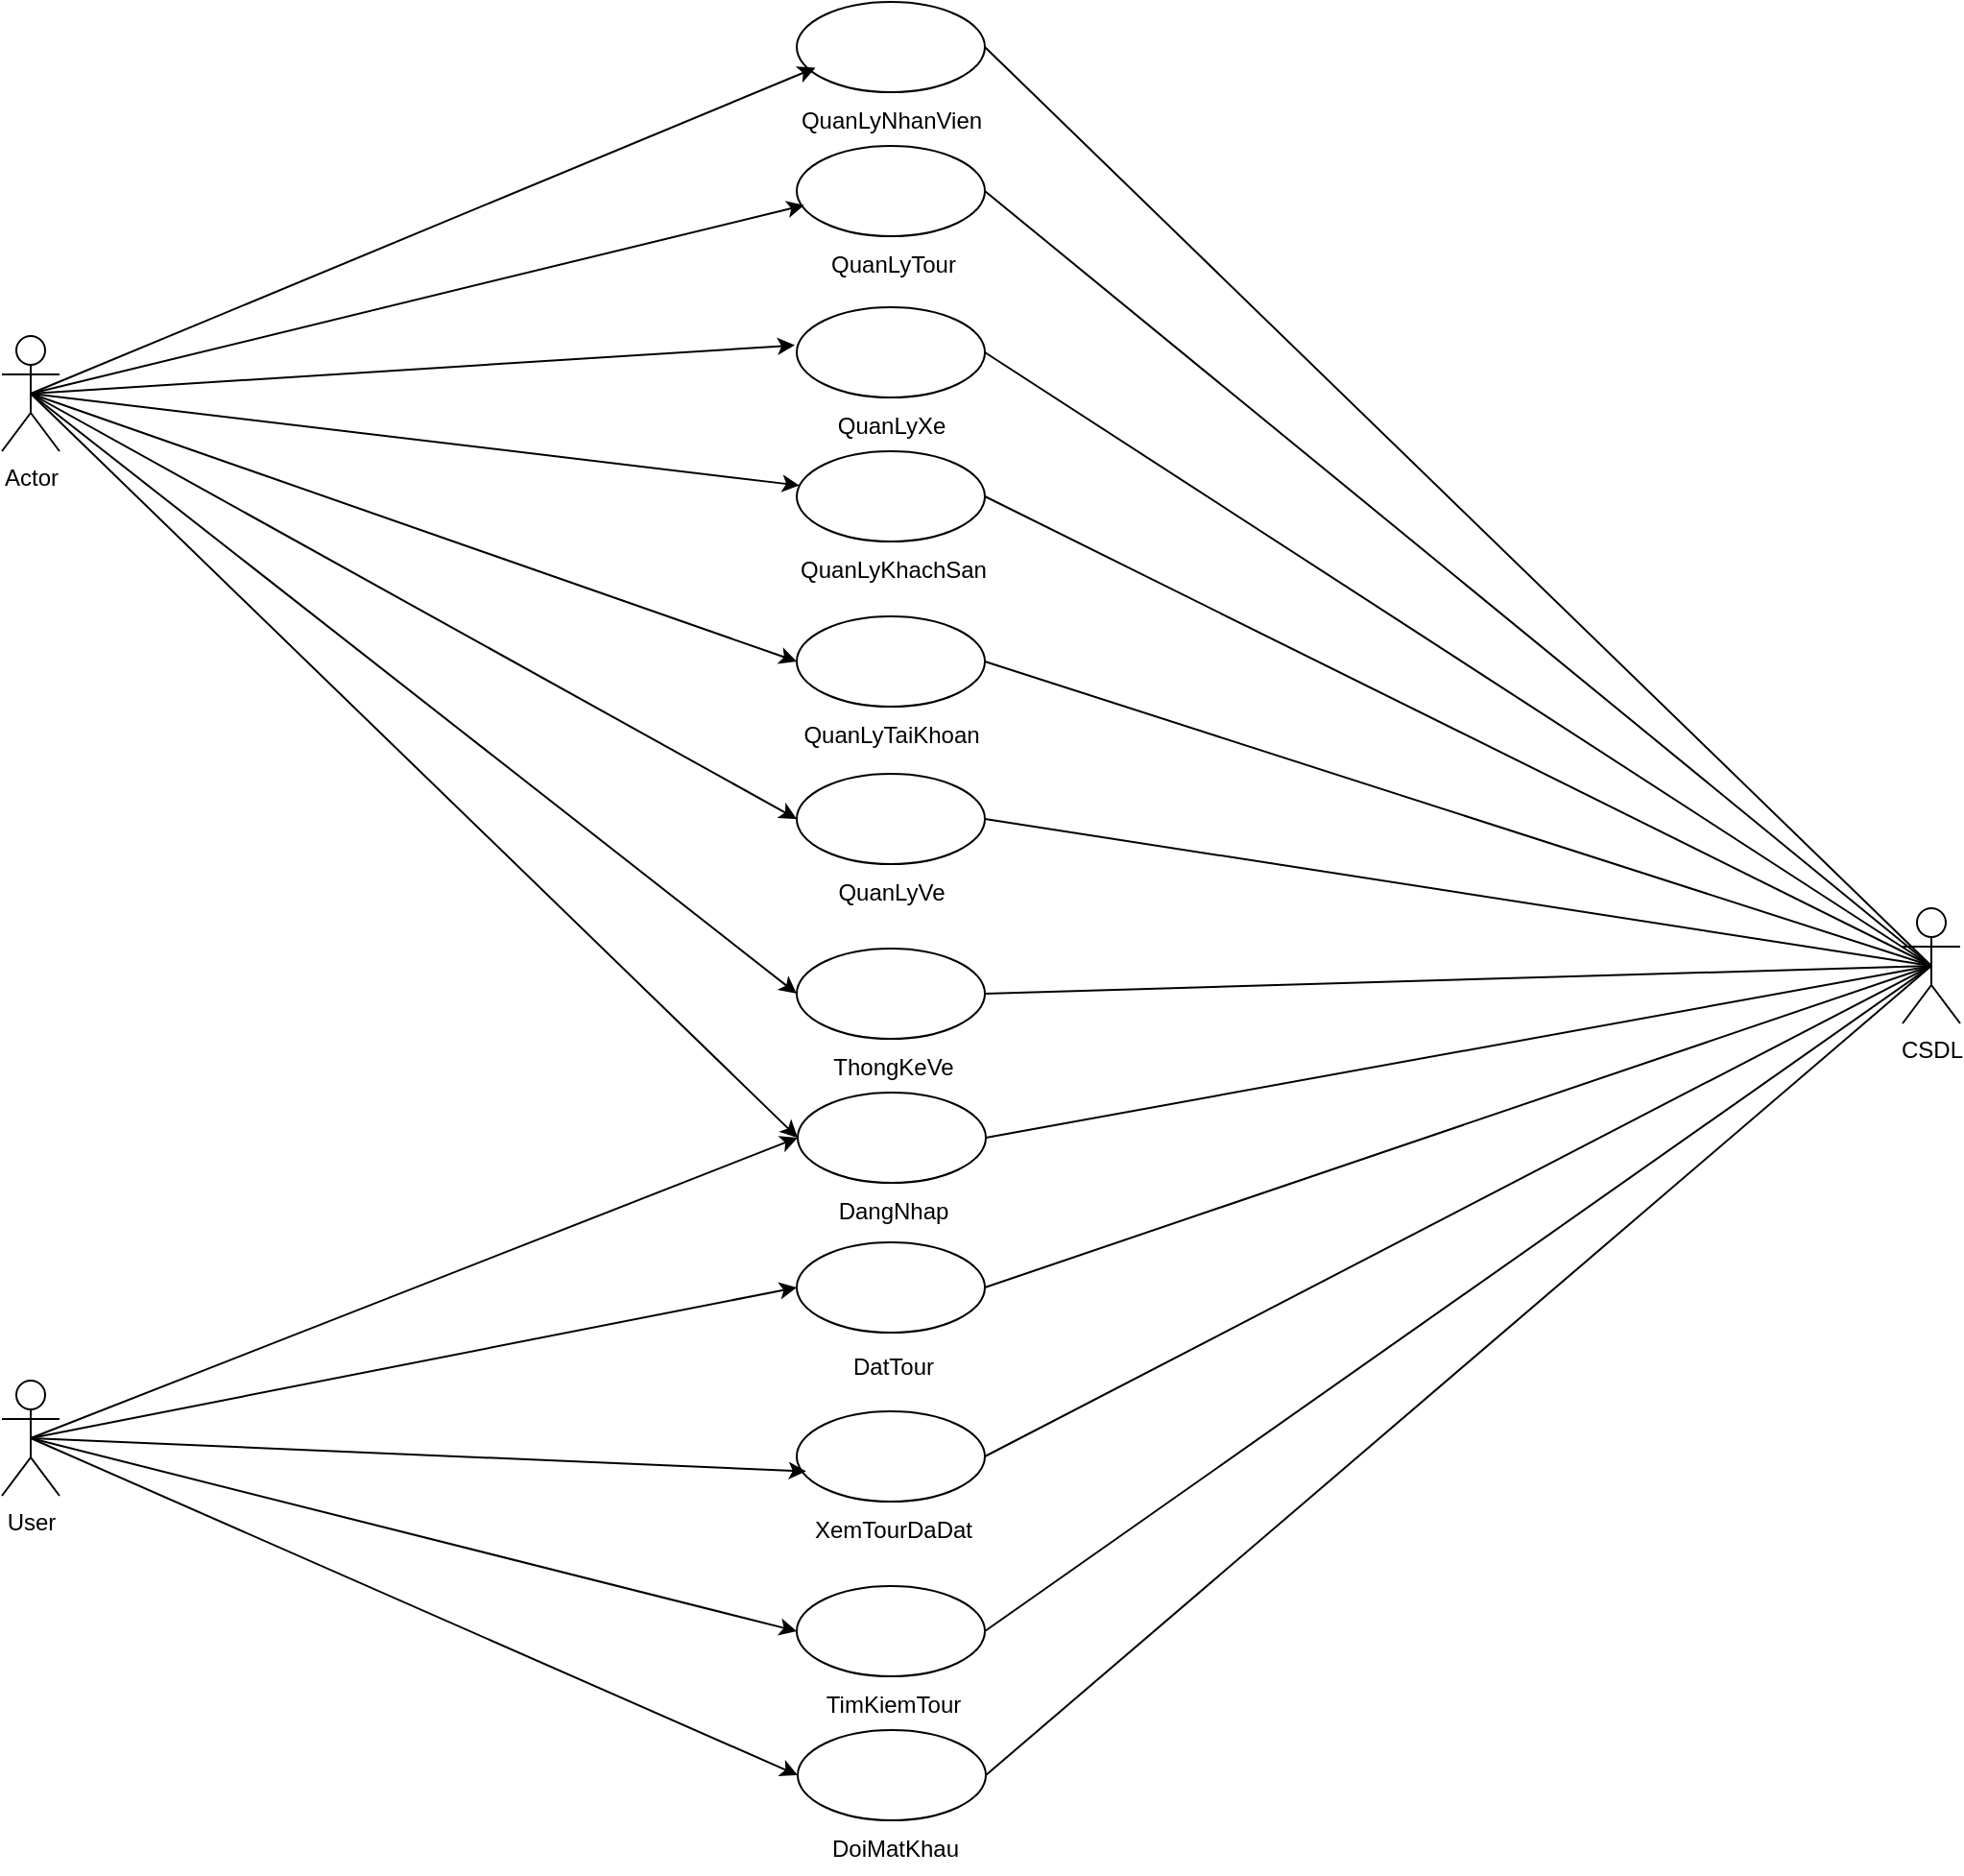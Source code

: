 <mxfile version="25.0.3">
  <diagram id="YxTKDLpyDV4XJktbYt4k" name="Trang-1">
    <mxGraphModel dx="2736" dy="2291" grid="0" gridSize="10" guides="1" tooltips="1" connect="1" arrows="1" fold="1" page="1" pageScale="1" pageWidth="827" pageHeight="1169" math="0" shadow="0">
      <root>
        <mxCell id="0" />
        <mxCell id="1" parent="0" />
        <mxCell id="a-geqcwUkMSqw7iS0w4w-1" value="" style="ellipse;whiteSpace=wrap;html=1;" vertex="1" parent="1">
          <mxGeometry x="334" y="-502" width="98" height="47" as="geometry" />
        </mxCell>
        <mxCell id="a-geqcwUkMSqw7iS0w4w-2" value="QuanLyNhanVien" style="text;html=1;align=center;verticalAlign=middle;resizable=0;points=[];autosize=1;strokeColor=none;fillColor=none;" vertex="1" parent="1">
          <mxGeometry x="327" y="-453" width="112" height="26" as="geometry" />
        </mxCell>
        <mxCell id="a-geqcwUkMSqw7iS0w4w-5" value="" style="ellipse;whiteSpace=wrap;html=1;" vertex="1" parent="1">
          <mxGeometry x="334" y="-427" width="98" height="47" as="geometry" />
        </mxCell>
        <mxCell id="a-geqcwUkMSqw7iS0w4w-6" value="QuanLyTour" style="text;html=1;align=center;verticalAlign=middle;resizable=0;points=[];autosize=1;strokeColor=none;fillColor=none;" vertex="1" parent="1">
          <mxGeometry x="342" y="-378" width="83" height="26" as="geometry" />
        </mxCell>
        <mxCell id="a-geqcwUkMSqw7iS0w4w-7" value="" style="ellipse;whiteSpace=wrap;html=1;" vertex="1" parent="1">
          <mxGeometry x="334" y="-343" width="98" height="47" as="geometry" />
        </mxCell>
        <mxCell id="a-geqcwUkMSqw7iS0w4w-8" value="QuanLyXe" style="text;html=1;align=center;verticalAlign=middle;resizable=0;points=[];autosize=1;strokeColor=none;fillColor=none;" vertex="1" parent="1">
          <mxGeometry x="346" y="-294" width="74" height="26" as="geometry" />
        </mxCell>
        <mxCell id="a-geqcwUkMSqw7iS0w4w-9" value="" style="ellipse;whiteSpace=wrap;html=1;" vertex="1" parent="1">
          <mxGeometry x="334" y="-268" width="98" height="47" as="geometry" />
        </mxCell>
        <mxCell id="a-geqcwUkMSqw7iS0w4w-10" value="QuanLyKhachSan" style="text;html=1;align=center;verticalAlign=middle;resizable=0;points=[];autosize=1;strokeColor=none;fillColor=none;" vertex="1" parent="1">
          <mxGeometry x="326" y="-219" width="115" height="26" as="geometry" />
        </mxCell>
        <mxCell id="a-geqcwUkMSqw7iS0w4w-11" value="" style="ellipse;whiteSpace=wrap;html=1;" vertex="1" parent="1">
          <mxGeometry x="334" y="-182" width="98" height="47" as="geometry" />
        </mxCell>
        <mxCell id="a-geqcwUkMSqw7iS0w4w-12" value="QuanLyTaiKhoan" style="text;html=1;align=center;verticalAlign=middle;resizable=0;points=[];autosize=1;strokeColor=none;fillColor=none;" vertex="1" parent="1">
          <mxGeometry x="328" y="-133" width="110" height="26" as="geometry" />
        </mxCell>
        <mxCell id="a-geqcwUkMSqw7iS0w4w-13" value="" style="ellipse;whiteSpace=wrap;html=1;" vertex="1" parent="1">
          <mxGeometry x="334" y="-100" width="98" height="47" as="geometry" />
        </mxCell>
        <mxCell id="a-geqcwUkMSqw7iS0w4w-14" value="QuanLyVe" style="text;html=1;align=center;verticalAlign=middle;resizable=0;points=[];autosize=1;strokeColor=none;fillColor=none;" vertex="1" parent="1">
          <mxGeometry x="346" y="-51" width="74" height="26" as="geometry" />
        </mxCell>
        <mxCell id="a-geqcwUkMSqw7iS0w4w-15" value="" style="ellipse;whiteSpace=wrap;html=1;" vertex="1" parent="1">
          <mxGeometry x="334" y="-9" width="98" height="47" as="geometry" />
        </mxCell>
        <mxCell id="a-geqcwUkMSqw7iS0w4w-16" value="ThongKeVe" style="text;html=1;align=center;verticalAlign=middle;resizable=0;points=[];autosize=1;strokeColor=none;fillColor=none;" vertex="1" parent="1">
          <mxGeometry x="343" y="40" width="81" height="26" as="geometry" />
        </mxCell>
        <mxCell id="a-geqcwUkMSqw7iS0w4w-17" value="" style="ellipse;whiteSpace=wrap;html=1;" vertex="1" parent="1">
          <mxGeometry x="334.5" y="66" width="98" height="47" as="geometry" />
        </mxCell>
        <mxCell id="a-geqcwUkMSqw7iS0w4w-18" value="DangNhap" style="text;html=1;align=center;verticalAlign=middle;resizable=0;points=[];autosize=1;strokeColor=none;fillColor=none;" vertex="1" parent="1">
          <mxGeometry x="346.5" y="115" width="75" height="26" as="geometry" />
        </mxCell>
        <mxCell id="a-geqcwUkMSqw7iS0w4w-19" value="" style="ellipse;whiteSpace=wrap;html=1;" vertex="1" parent="1">
          <mxGeometry x="334" y="144" width="98" height="47" as="geometry" />
        </mxCell>
        <mxCell id="a-geqcwUkMSqw7iS0w4w-20" value="DatTour" style="text;html=1;align=center;verticalAlign=middle;resizable=0;points=[];autosize=1;strokeColor=none;fillColor=none;" vertex="1" parent="1">
          <mxGeometry x="353.5" y="196" width="60" height="26" as="geometry" />
        </mxCell>
        <mxCell id="a-geqcwUkMSqw7iS0w4w-21" value="" style="ellipse;whiteSpace=wrap;html=1;" vertex="1" parent="1">
          <mxGeometry x="334" y="232" width="98" height="47" as="geometry" />
        </mxCell>
        <mxCell id="a-geqcwUkMSqw7iS0w4w-22" value="XemTourDaDat" style="text;html=1;align=center;verticalAlign=middle;resizable=0;points=[];autosize=1;strokeColor=none;fillColor=none;" vertex="1" parent="1">
          <mxGeometry x="334" y="281" width="100" height="26" as="geometry" />
        </mxCell>
        <mxCell id="a-geqcwUkMSqw7iS0w4w-23" value="" style="ellipse;whiteSpace=wrap;html=1;" vertex="1" parent="1">
          <mxGeometry x="334" y="323" width="98" height="47" as="geometry" />
        </mxCell>
        <mxCell id="a-geqcwUkMSqw7iS0w4w-24" value="TimKiemTour" style="text;html=1;align=center;verticalAlign=middle;resizable=0;points=[];autosize=1;strokeColor=none;fillColor=none;" vertex="1" parent="1">
          <mxGeometry x="340" y="372" width="88" height="26" as="geometry" />
        </mxCell>
        <mxCell id="a-geqcwUkMSqw7iS0w4w-26" value="" style="ellipse;whiteSpace=wrap;html=1;" vertex="1" parent="1">
          <mxGeometry x="334.5" y="398" width="98" height="47" as="geometry" />
        </mxCell>
        <mxCell id="a-geqcwUkMSqw7iS0w4w-27" value="DoiMatKhau" style="text;html=1;align=center;verticalAlign=middle;resizable=0;points=[];autosize=1;strokeColor=none;fillColor=none;" vertex="1" parent="1">
          <mxGeometry x="342.5" y="447" width="84" height="26" as="geometry" />
        </mxCell>
        <mxCell id="a-geqcwUkMSqw7iS0w4w-49" style="rounded=0;orthogonalLoop=1;jettySize=auto;html=1;exitX=0.5;exitY=0.5;exitDx=0;exitDy=0;exitPerimeter=0;entryX=0;entryY=0.5;entryDx=0;entryDy=0;" edge="1" parent="1" source="a-geqcwUkMSqw7iS0w4w-28" target="a-geqcwUkMSqw7iS0w4w-17">
          <mxGeometry relative="1" as="geometry" />
        </mxCell>
        <mxCell id="a-geqcwUkMSqw7iS0w4w-50" style="rounded=0;orthogonalLoop=1;jettySize=auto;html=1;exitX=0.5;exitY=0.5;exitDx=0;exitDy=0;exitPerimeter=0;entryX=0;entryY=0.5;entryDx=0;entryDy=0;" edge="1" parent="1" source="a-geqcwUkMSqw7iS0w4w-28" target="a-geqcwUkMSqw7iS0w4w-19">
          <mxGeometry relative="1" as="geometry" />
        </mxCell>
        <mxCell id="a-geqcwUkMSqw7iS0w4w-52" style="rounded=0;orthogonalLoop=1;jettySize=auto;html=1;exitX=0.5;exitY=0.5;exitDx=0;exitDy=0;exitPerimeter=0;entryX=0;entryY=0.5;entryDx=0;entryDy=0;" edge="1" parent="1" source="a-geqcwUkMSqw7iS0w4w-28" target="a-geqcwUkMSqw7iS0w4w-23">
          <mxGeometry relative="1" as="geometry" />
        </mxCell>
        <mxCell id="a-geqcwUkMSqw7iS0w4w-28" value="User" style="shape=umlActor;verticalLabelPosition=bottom;verticalAlign=top;html=1;outlineConnect=0;align=center;" vertex="1" parent="1">
          <mxGeometry x="-80" y="216" width="30" height="60" as="geometry" />
        </mxCell>
        <mxCell id="a-geqcwUkMSqw7iS0w4w-44" style="rounded=0;orthogonalLoop=1;jettySize=auto;html=1;exitX=0.5;exitY=0.5;exitDx=0;exitDy=0;exitPerimeter=0;" edge="1" parent="1" source="a-geqcwUkMSqw7iS0w4w-37" target="a-geqcwUkMSqw7iS0w4w-9">
          <mxGeometry relative="1" as="geometry" />
        </mxCell>
        <mxCell id="a-geqcwUkMSqw7iS0w4w-45" style="rounded=0;orthogonalLoop=1;jettySize=auto;html=1;exitX=0.5;exitY=0.5;exitDx=0;exitDy=0;exitPerimeter=0;entryX=0;entryY=0.5;entryDx=0;entryDy=0;" edge="1" parent="1" source="a-geqcwUkMSqw7iS0w4w-37" target="a-geqcwUkMSqw7iS0w4w-11">
          <mxGeometry relative="1" as="geometry" />
        </mxCell>
        <mxCell id="a-geqcwUkMSqw7iS0w4w-46" style="rounded=0;orthogonalLoop=1;jettySize=auto;html=1;exitX=0.5;exitY=0.5;exitDx=0;exitDy=0;exitPerimeter=0;entryX=0;entryY=0.5;entryDx=0;entryDy=0;" edge="1" parent="1" source="a-geqcwUkMSqw7iS0w4w-37" target="a-geqcwUkMSqw7iS0w4w-13">
          <mxGeometry relative="1" as="geometry" />
        </mxCell>
        <mxCell id="a-geqcwUkMSqw7iS0w4w-47" style="rounded=0;orthogonalLoop=1;jettySize=auto;html=1;exitX=0.5;exitY=0.5;exitDx=0;exitDy=0;exitPerimeter=0;entryX=0;entryY=0.5;entryDx=0;entryDy=0;" edge="1" parent="1" source="a-geqcwUkMSqw7iS0w4w-37" target="a-geqcwUkMSqw7iS0w4w-15">
          <mxGeometry relative="1" as="geometry" />
        </mxCell>
        <mxCell id="a-geqcwUkMSqw7iS0w4w-48" style="rounded=0;orthogonalLoop=1;jettySize=auto;html=1;exitX=0.5;exitY=0.5;exitDx=0;exitDy=0;exitPerimeter=0;entryX=0;entryY=0.5;entryDx=0;entryDy=0;" edge="1" parent="1" source="a-geqcwUkMSqw7iS0w4w-37" target="a-geqcwUkMSqw7iS0w4w-17">
          <mxGeometry relative="1" as="geometry" />
        </mxCell>
        <mxCell id="a-geqcwUkMSqw7iS0w4w-37" value="Actor" style="shape=umlActor;verticalLabelPosition=bottom;verticalAlign=top;html=1;outlineConnect=0;" vertex="1" parent="1">
          <mxGeometry x="-80" y="-328" width="30" height="60" as="geometry" />
        </mxCell>
        <mxCell id="a-geqcwUkMSqw7iS0w4w-41" style="rounded=0;orthogonalLoop=1;jettySize=auto;html=1;exitX=0.5;exitY=0.5;exitDx=0;exitDy=0;exitPerimeter=0;entryX=0.099;entryY=0.73;entryDx=0;entryDy=0;entryPerimeter=0;" edge="1" parent="1" source="a-geqcwUkMSqw7iS0w4w-37" target="a-geqcwUkMSqw7iS0w4w-1">
          <mxGeometry relative="1" as="geometry" />
        </mxCell>
        <mxCell id="a-geqcwUkMSqw7iS0w4w-42" style="rounded=0;orthogonalLoop=1;jettySize=auto;html=1;exitX=0.5;exitY=0.5;exitDx=0;exitDy=0;exitPerimeter=0;entryX=0.04;entryY=0.657;entryDx=0;entryDy=0;entryPerimeter=0;" edge="1" parent="1" source="a-geqcwUkMSqw7iS0w4w-37" target="a-geqcwUkMSqw7iS0w4w-5">
          <mxGeometry relative="1" as="geometry" />
        </mxCell>
        <mxCell id="a-geqcwUkMSqw7iS0w4w-43" style="rounded=0;orthogonalLoop=1;jettySize=auto;html=1;exitX=0.5;exitY=0.5;exitDx=0;exitDy=0;exitPerimeter=0;entryX=-0.01;entryY=0.421;entryDx=0;entryDy=0;entryPerimeter=0;" edge="1" parent="1" source="a-geqcwUkMSqw7iS0w4w-37" target="a-geqcwUkMSqw7iS0w4w-7">
          <mxGeometry relative="1" as="geometry" />
        </mxCell>
        <mxCell id="a-geqcwUkMSqw7iS0w4w-51" style="rounded=0;orthogonalLoop=1;jettySize=auto;html=1;exitX=0.5;exitY=0.5;exitDx=0;exitDy=0;exitPerimeter=0;entryX=0.05;entryY=0.665;entryDx=0;entryDy=0;entryPerimeter=0;" edge="1" parent="1" source="a-geqcwUkMSqw7iS0w4w-28" target="a-geqcwUkMSqw7iS0w4w-21">
          <mxGeometry relative="1" as="geometry" />
        </mxCell>
        <mxCell id="a-geqcwUkMSqw7iS0w4w-53" style="rounded=0;orthogonalLoop=1;jettySize=auto;html=1;exitX=0.5;exitY=0.5;exitDx=0;exitDy=0;exitPerimeter=0;entryX=0;entryY=0.5;entryDx=0;entryDy=0;" edge="1" parent="1" source="a-geqcwUkMSqw7iS0w4w-28" target="a-geqcwUkMSqw7iS0w4w-26">
          <mxGeometry relative="1" as="geometry" />
        </mxCell>
        <mxCell id="a-geqcwUkMSqw7iS0w4w-54" value="CSDL" style="shape=umlActor;verticalLabelPosition=bottom;verticalAlign=top;html=1;outlineConnect=0;" vertex="1" parent="1">
          <mxGeometry x="910" y="-30" width="30" height="60" as="geometry" />
        </mxCell>
        <mxCell id="a-geqcwUkMSqw7iS0w4w-55" value="" style="endArrow=none;html=1;rounded=0;exitX=1;exitY=0.5;exitDx=0;exitDy=0;entryX=0.5;entryY=0.5;entryDx=0;entryDy=0;entryPerimeter=0;" edge="1" parent="1" source="a-geqcwUkMSqw7iS0w4w-1" target="a-geqcwUkMSqw7iS0w4w-54">
          <mxGeometry width="50" height="50" relative="1" as="geometry">
            <mxPoint x="308" y="117" as="sourcePoint" />
            <mxPoint x="358" y="67" as="targetPoint" />
          </mxGeometry>
        </mxCell>
        <mxCell id="a-geqcwUkMSqw7iS0w4w-59" value="" style="endArrow=none;html=1;rounded=0;entryX=1;entryY=0.5;entryDx=0;entryDy=0;exitX=0.5;exitY=0.5;exitDx=0;exitDy=0;exitPerimeter=0;" edge="1" parent="1" source="a-geqcwUkMSqw7iS0w4w-54" target="a-geqcwUkMSqw7iS0w4w-5">
          <mxGeometry width="50" height="50" relative="1" as="geometry">
            <mxPoint x="308" y="-163" as="sourcePoint" />
            <mxPoint x="358" y="-213" as="targetPoint" />
          </mxGeometry>
        </mxCell>
        <mxCell id="a-geqcwUkMSqw7iS0w4w-60" value="" style="endArrow=none;html=1;rounded=0;exitX=1;exitY=0.5;exitDx=0;exitDy=0;entryX=0.5;entryY=0.5;entryDx=0;entryDy=0;entryPerimeter=0;" edge="1" parent="1" source="a-geqcwUkMSqw7iS0w4w-7" target="a-geqcwUkMSqw7iS0w4w-54">
          <mxGeometry width="50" height="50" relative="1" as="geometry">
            <mxPoint x="442" y="-469" as="sourcePoint" />
            <mxPoint x="791" y="38" as="targetPoint" />
          </mxGeometry>
        </mxCell>
        <mxCell id="a-geqcwUkMSqw7iS0w4w-61" value="" style="endArrow=none;html=1;rounded=0;exitX=1;exitY=0.5;exitDx=0;exitDy=0;entryX=0.5;entryY=0.5;entryDx=0;entryDy=0;entryPerimeter=0;" edge="1" parent="1" source="a-geqcwUkMSqw7iS0w4w-9" target="a-geqcwUkMSqw7iS0w4w-54">
          <mxGeometry width="50" height="50" relative="1" as="geometry">
            <mxPoint x="452" y="-459" as="sourcePoint" />
            <mxPoint x="794" y="40" as="targetPoint" />
          </mxGeometry>
        </mxCell>
        <mxCell id="a-geqcwUkMSqw7iS0w4w-63" value="" style="endArrow=none;html=1;rounded=0;exitX=1;exitY=0.5;exitDx=0;exitDy=0;entryX=0.5;entryY=0.5;entryDx=0;entryDy=0;entryPerimeter=0;" edge="1" parent="1" source="a-geqcwUkMSqw7iS0w4w-11" target="a-geqcwUkMSqw7iS0w4w-54">
          <mxGeometry width="50" height="50" relative="1" as="geometry">
            <mxPoint x="442" y="-234" as="sourcePoint" />
            <mxPoint x="794" y="38" as="targetPoint" />
          </mxGeometry>
        </mxCell>
        <mxCell id="a-geqcwUkMSqw7iS0w4w-64" value="" style="endArrow=none;html=1;rounded=0;exitX=1;exitY=0.5;exitDx=0;exitDy=0;entryX=0.5;entryY=0.5;entryDx=0;entryDy=0;entryPerimeter=0;" edge="1" parent="1" source="a-geqcwUkMSqw7iS0w4w-13" target="a-geqcwUkMSqw7iS0w4w-54">
          <mxGeometry width="50" height="50" relative="1" as="geometry">
            <mxPoint x="452" y="-224" as="sourcePoint" />
            <mxPoint x="797" y="45" as="targetPoint" />
          </mxGeometry>
        </mxCell>
        <mxCell id="a-geqcwUkMSqw7iS0w4w-65" value="" style="endArrow=none;html=1;rounded=0;exitX=1;exitY=0.5;exitDx=0;exitDy=0;entryX=0.5;entryY=0.5;entryDx=0;entryDy=0;entryPerimeter=0;" edge="1" parent="1" source="a-geqcwUkMSqw7iS0w4w-15" target="a-geqcwUkMSqw7iS0w4w-54">
          <mxGeometry width="50" height="50" relative="1" as="geometry">
            <mxPoint x="442" y="-66" as="sourcePoint" />
            <mxPoint x="798" y="44" as="targetPoint" />
          </mxGeometry>
        </mxCell>
        <mxCell id="a-geqcwUkMSqw7iS0w4w-66" value="" style="endArrow=none;html=1;rounded=0;exitX=1;exitY=0.5;exitDx=0;exitDy=0;entryX=0.5;entryY=0.5;entryDx=0;entryDy=0;entryPerimeter=0;" edge="1" parent="1" source="a-geqcwUkMSqw7iS0w4w-17" target="a-geqcwUkMSqw7iS0w4w-54">
          <mxGeometry width="50" height="50" relative="1" as="geometry">
            <mxPoint x="442" y="25" as="sourcePoint" />
            <mxPoint x="816" y="55" as="targetPoint" />
          </mxGeometry>
        </mxCell>
        <mxCell id="a-geqcwUkMSqw7iS0w4w-67" value="" style="endArrow=none;html=1;rounded=0;exitX=1;exitY=0.5;exitDx=0;exitDy=0;entryX=0.5;entryY=0.5;entryDx=0;entryDy=0;entryPerimeter=0;" edge="1" parent="1" source="a-geqcwUkMSqw7iS0w4w-19" target="a-geqcwUkMSqw7iS0w4w-54">
          <mxGeometry width="50" height="50" relative="1" as="geometry">
            <mxPoint x="452" y="35" as="sourcePoint" />
            <mxPoint x="826" y="65" as="targetPoint" />
          </mxGeometry>
        </mxCell>
        <mxCell id="a-geqcwUkMSqw7iS0w4w-68" value="" style="endArrow=none;html=1;rounded=0;exitX=1;exitY=0.5;exitDx=0;exitDy=0;entryX=0.5;entryY=0.5;entryDx=0;entryDy=0;entryPerimeter=0;" edge="1" parent="1" source="a-geqcwUkMSqw7iS0w4w-21" target="a-geqcwUkMSqw7iS0w4w-54">
          <mxGeometry width="50" height="50" relative="1" as="geometry">
            <mxPoint x="462" y="45" as="sourcePoint" />
            <mxPoint x="836" y="75" as="targetPoint" />
          </mxGeometry>
        </mxCell>
        <mxCell id="a-geqcwUkMSqw7iS0w4w-69" value="" style="endArrow=none;html=1;rounded=0;exitX=1;exitY=0.5;exitDx=0;exitDy=0;entryX=0.5;entryY=0.5;entryDx=0;entryDy=0;entryPerimeter=0;" edge="1" parent="1" source="a-geqcwUkMSqw7iS0w4w-23" target="a-geqcwUkMSqw7iS0w4w-54">
          <mxGeometry width="50" height="50" relative="1" as="geometry">
            <mxPoint x="472" y="55" as="sourcePoint" />
            <mxPoint x="846" y="85" as="targetPoint" />
          </mxGeometry>
        </mxCell>
        <mxCell id="a-geqcwUkMSqw7iS0w4w-70" value="" style="endArrow=none;html=1;rounded=0;exitX=1;exitY=0.5;exitDx=0;exitDy=0;entryX=0.5;entryY=0.5;entryDx=0;entryDy=0;entryPerimeter=0;" edge="1" parent="1" source="a-geqcwUkMSqw7iS0w4w-26" target="a-geqcwUkMSqw7iS0w4w-54">
          <mxGeometry width="50" height="50" relative="1" as="geometry">
            <mxPoint x="482" y="65" as="sourcePoint" />
            <mxPoint x="856" y="95" as="targetPoint" />
          </mxGeometry>
        </mxCell>
      </root>
    </mxGraphModel>
  </diagram>
</mxfile>
